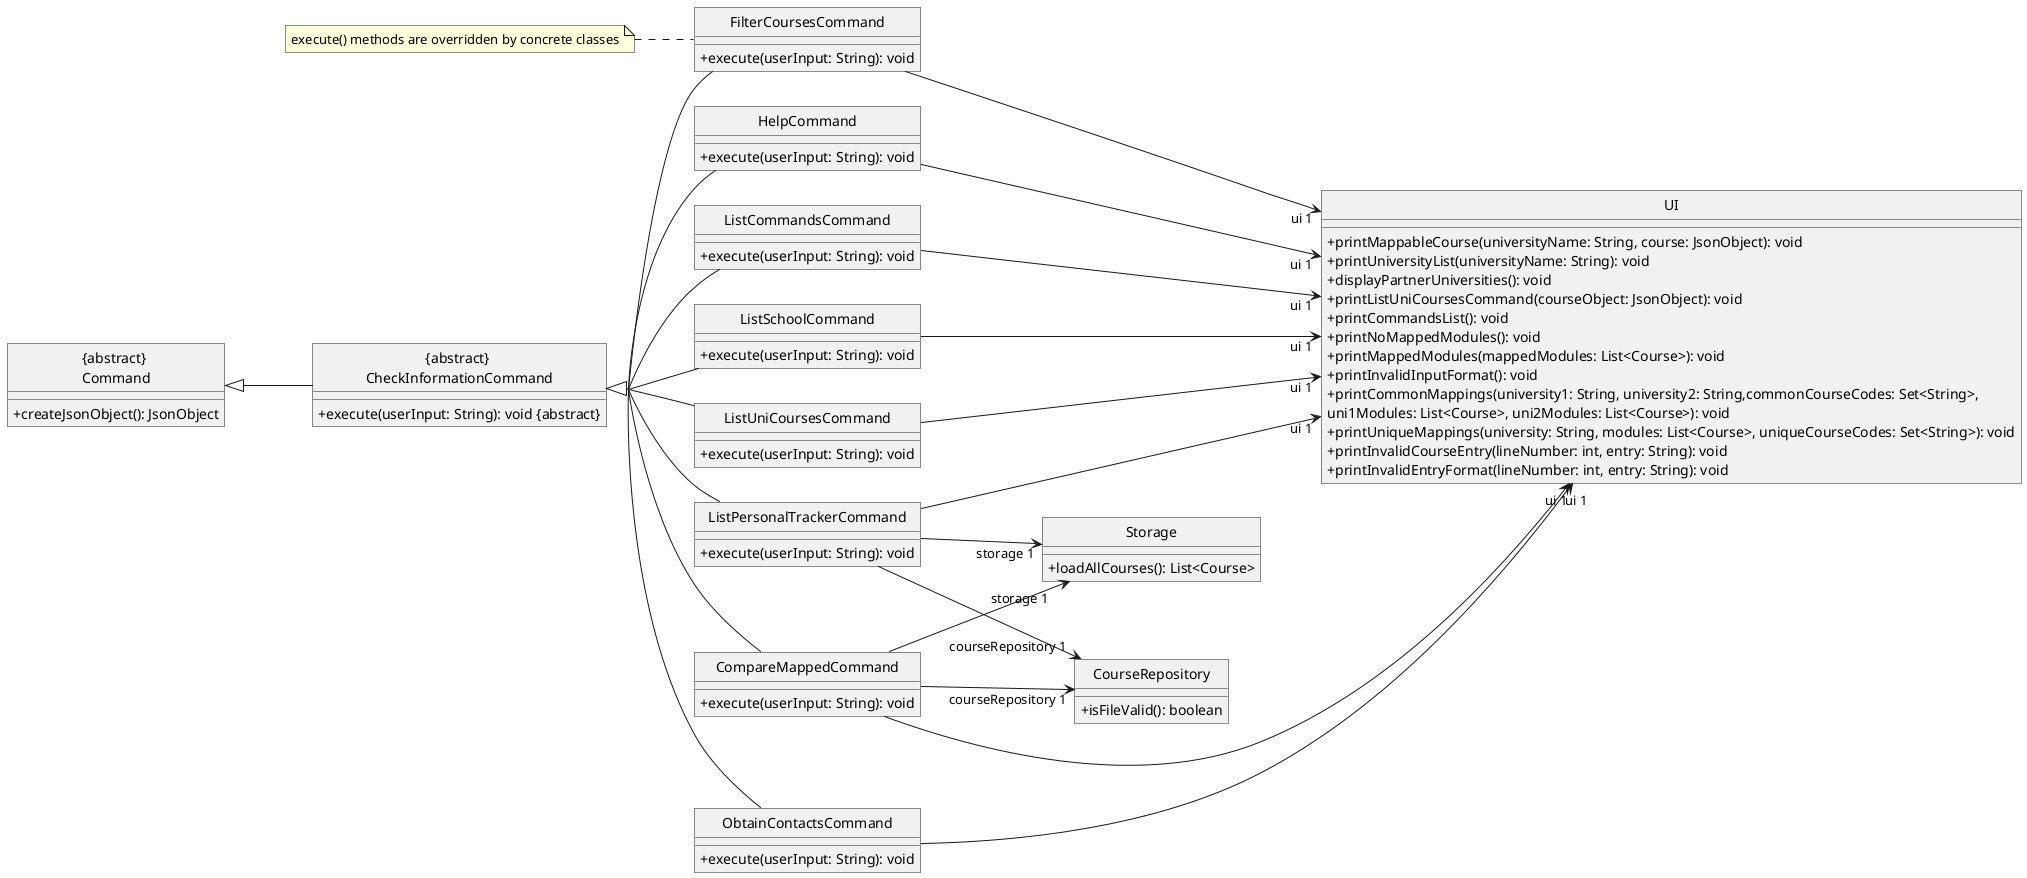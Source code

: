 @startuml
hide circle
!define ABSTRACT &#123;abstract&#125;
skinparam {
    groupInheritance 2
    classAttributeIconSize 0
    style strictuml
    roundCorner 0
}
left to right direction

class Command as "{abstract} \nCommand"{
    +createJsonObject(): JsonObject
}

class CheckInformationCommand as "{abstract} \nCheckInformationCommand" extends Command {
    +execute(userInput: String): void ABSTRACT
}


class FilterCoursesCommand extends CheckInformationCommand {
    +execute(userInput: String): void
}

class HelpCommand extends CheckInformationCommand {
    +execute(userInput: String): void
}

class ListCommandsCommand extends CheckInformationCommand {
    +execute(userInput: String): void
}

class ListSchoolCommand extends CheckInformationCommand {
    +execute(userInput: String): void
}

class ListUniCoursesCommand extends CheckInformationCommand {
    +execute(userInput: String): void
}

class ObtainContactsCommand extends CheckInformationCommand {
    +execute(userInput: String): void
}

class ListPersonalTrackerCommand extends CheckInformationCommand {
    +execute(userInput: String): void
}

class CompareMappedCommand extends CheckInformationCommand {
    +execute(userInput: String): void
}

class Storage {
    +loadAllCourses(): List<Course>
}

class CourseRepository {
    +isFileValid(): boolean
}

class UI {
    +printMappableCourse(universityName: String, course: JsonObject): void
    +printUniversityList(universityName: String): void
    +displayPartnerUniversities(): void
    +printListUniCoursesCommand(courseObject: JsonObject): void
    +printCommandsList(): void
    +printNoMappedModules(): void
    +printMappedModules(mappedModules: List<Course>): void
    +printInvalidInputFormat(): void
    +printCommonMappings(university1: String, university2: String,commonCourseCodes: Set<String>,
            uni1Modules: List<Course>, uni2Modules: List<Course>): void
    +printUniqueMappings(university: String, modules: List<Course>, uniqueCourseCodes: Set<String>): void
    +printInvalidCourseEntry(lineNumber: int, entry: String): void
    +printInvalidEntryFormat(lineNumber: int, entry: String): void
}

ListPersonalTrackerCommand ---> "storage 1" Storage
CompareMappedCommand ---> "storage 1" Storage

ListPersonalTrackerCommand ---> "courseRepository 1" CourseRepository
CompareMappedCommand ---> "courseRepository 1" CourseRepository

ListPersonalTrackerCommand ----> "ui 1" UI
FilterCoursesCommand ----> "ui 1" UI
ListSchoolCommand ----> "ui 1" UI
ListCommandsCommand ----> "ui 1" UI
HelpCommand ----> "ui 1" UI
ListUniCoursesCommand ----> "ui 1" UI
ObtainContactsCommand ----> "ui 1" UI
CompareMappedCommand ----> "ui 1" UI

note "execute() methods are overridden by concrete classes" as N1
N1..FilterCoursesCommand

@enduml
